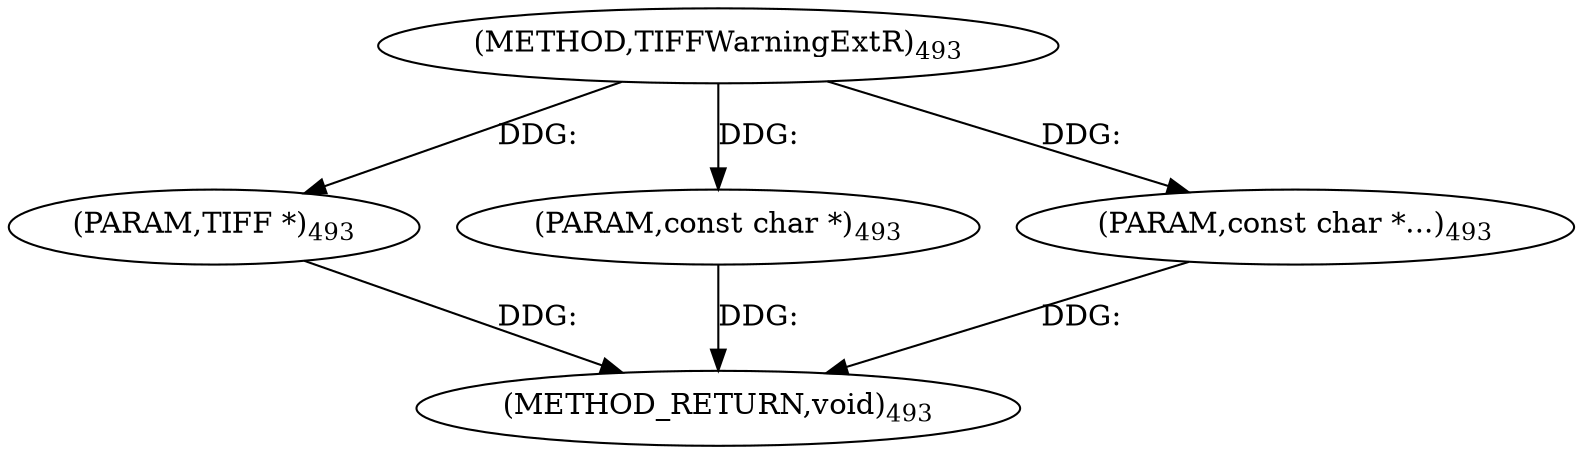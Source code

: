 digraph "TIFFWarningExtR" {  
"8989" [label = <(METHOD,TIFFWarningExtR)<SUB>493</SUB>> ]
"8993" [label = <(METHOD_RETURN,void)<SUB>493</SUB>> ]
"8990" [label = <(PARAM,TIFF *)<SUB>493</SUB>> ]
"8991" [label = <(PARAM,const char *)<SUB>493</SUB>> ]
"8992" [label = <(PARAM,const char *...)<SUB>493</SUB>> ]
  "8990" -> "8993"  [ label = "DDG: "] 
  "8991" -> "8993"  [ label = "DDG: "] 
  "8992" -> "8993"  [ label = "DDG: "] 
  "8989" -> "8990"  [ label = "DDG: "] 
  "8989" -> "8991"  [ label = "DDG: "] 
  "8989" -> "8992"  [ label = "DDG: "] 
}
